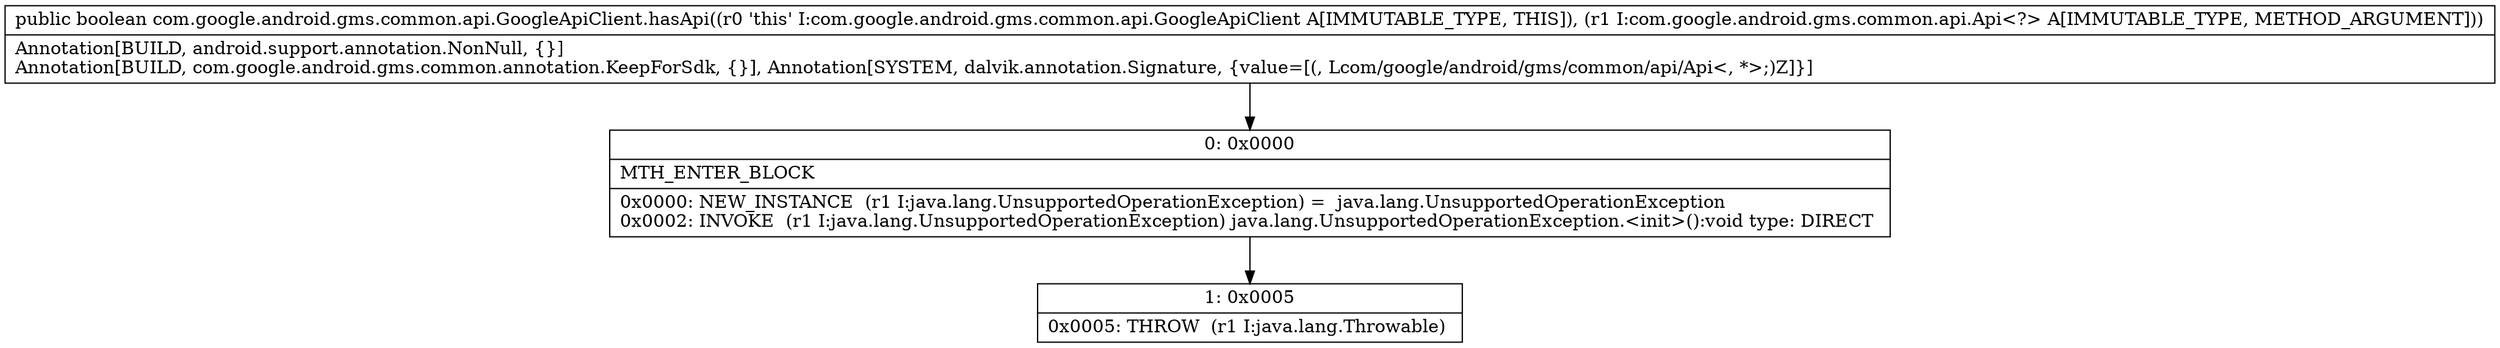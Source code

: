 digraph "CFG forcom.google.android.gms.common.api.GoogleApiClient.hasApi(Lcom\/google\/android\/gms\/common\/api\/Api;)Z" {
Node_0 [shape=record,label="{0\:\ 0x0000|MTH_ENTER_BLOCK\l|0x0000: NEW_INSTANCE  (r1 I:java.lang.UnsupportedOperationException) =  java.lang.UnsupportedOperationException \l0x0002: INVOKE  (r1 I:java.lang.UnsupportedOperationException) java.lang.UnsupportedOperationException.\<init\>():void type: DIRECT \l}"];
Node_1 [shape=record,label="{1\:\ 0x0005|0x0005: THROW  (r1 I:java.lang.Throwable) \l}"];
MethodNode[shape=record,label="{public boolean com.google.android.gms.common.api.GoogleApiClient.hasApi((r0 'this' I:com.google.android.gms.common.api.GoogleApiClient A[IMMUTABLE_TYPE, THIS]), (r1 I:com.google.android.gms.common.api.Api\<?\> A[IMMUTABLE_TYPE, METHOD_ARGUMENT]))  | Annotation[BUILD, android.support.annotation.NonNull, \{\}]\lAnnotation[BUILD, com.google.android.gms.common.annotation.KeepForSdk, \{\}], Annotation[SYSTEM, dalvik.annotation.Signature, \{value=[(, Lcom\/google\/android\/gms\/common\/api\/Api\<, *\>;)Z]\}]\l}"];
MethodNode -> Node_0;
Node_0 -> Node_1;
}


